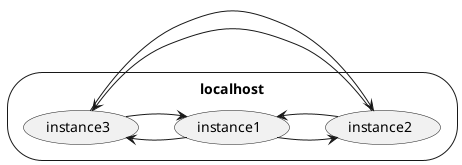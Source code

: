 ```plantuml
@startuml
storage localhost {
usecase instance1 [
instance1
]
usecase instance2 [
instance2
]
usecase instance3 [
instance3
]
}
instance1 -> instance2
instance1 -> instance3
instance2 -> instance1
instance2 -> instance3
instance3 -> instance1
instance3 -> instance2
@enduml
```
